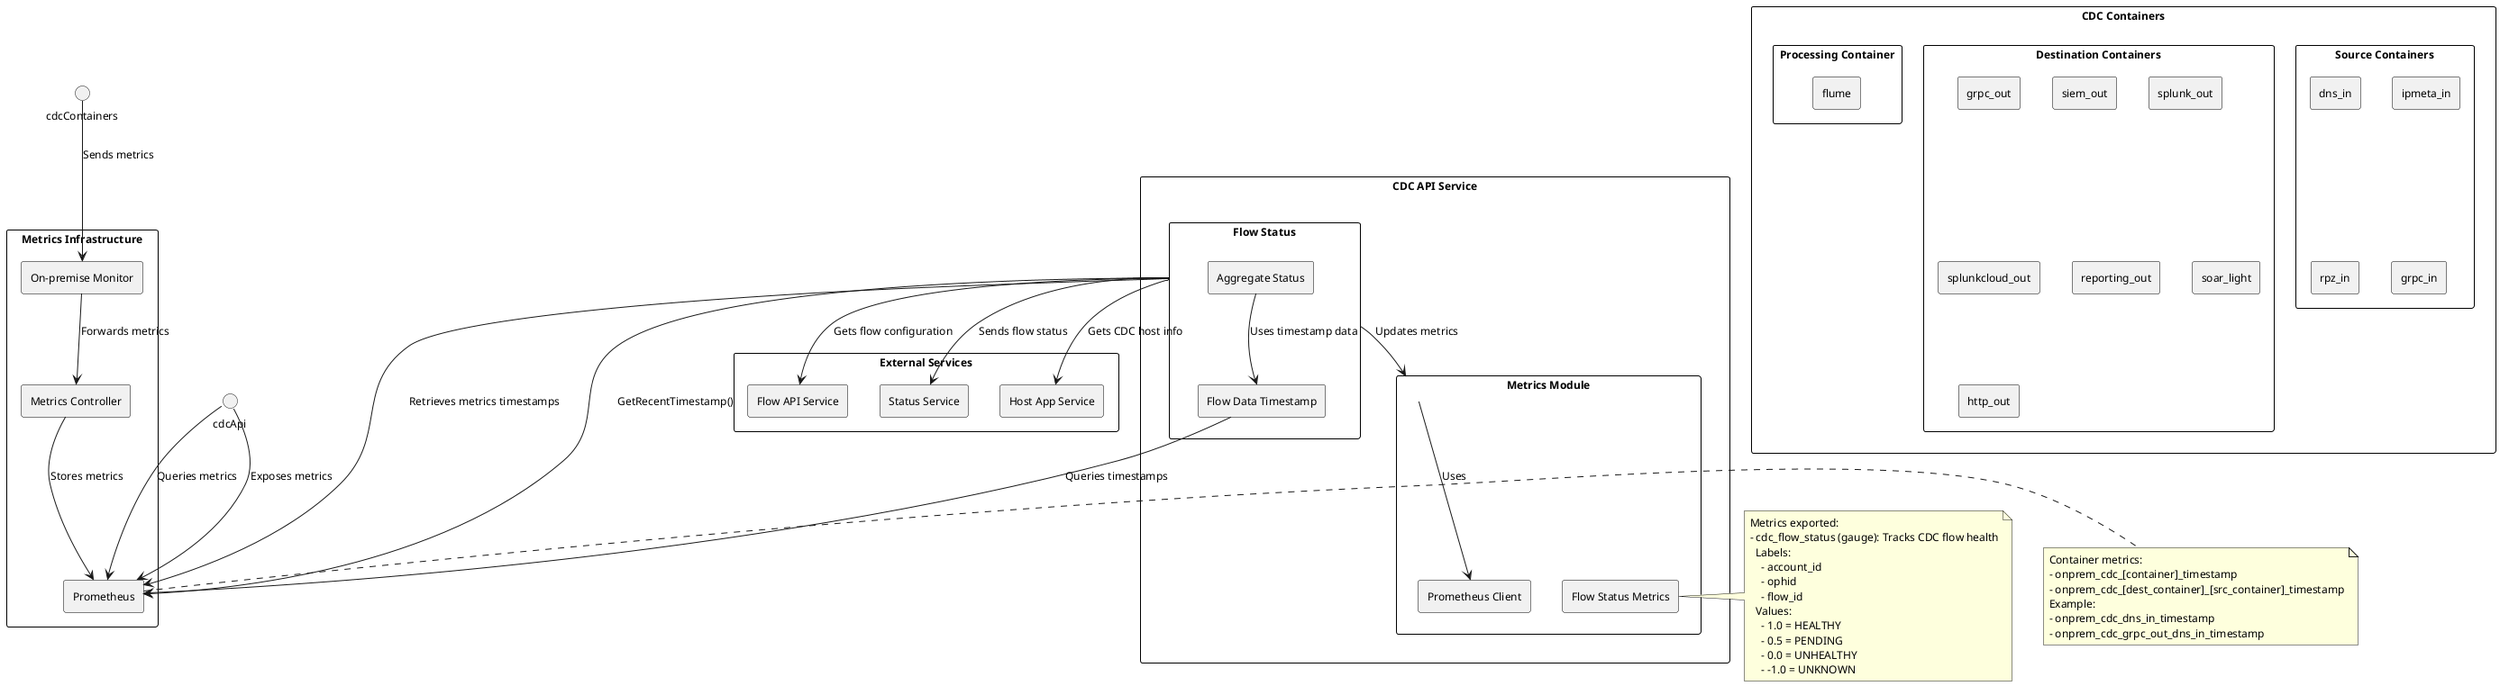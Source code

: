 @startuml Metrics Architecture

' Define styles
skinparam componentStyle rectangle
skinparam monochrome false
skinparam shadowing false
skinparam defaultFontName Arial
skinparam defaultFontSize 12
skinparam classFontStyle bold

' Define component colors
skinparam component {
    BackgroundColor<<CDC>> LightBlue
    BackgroundColor<<External>> LightGray
    BackgroundColor<<Metrics>> LightYellow
    BorderColor Black
}

' Define node types
component "CDC API Service" as cdcApi<<CDC>> {
    component "Metrics Module" as metricsModule {
        component "Flow Status Metrics" as flowStatusMetrics
        component "Prometheus Client" as promClient
    }
    component "Flow Status" as flowStatus {
        component "Flow Data Timestamp" as flowDataTimestamp
        component "Aggregate Status" as aggregateStatus
    }
}

component "CDC Containers" as cdcContainers<<CDC>> {
    component "Source Containers" as sourceContainers {
        component "dns_in" as dnsIn
        component "ipmeta_in" as ipmetaIn
        component "rpz_in" as rpzIn
        component "grpc_in" as grpcIn
    }
    component "Destination Containers" as destContainers {
        component "grpc_out" as grpcOut
        component "siem_out" as siemOut
        component "splunk_out" as splunkOut
        component "splunkcloud_out" as splunkCloudOut
        component "reporting_out" as reportingOut
        component "soar_light" as soarLight
        component "http_out" as httpOut
    }
    component "Processing Container" as processingContainer {
        component "flume" as flume
    }
}

component "Metrics Infrastructure" as metricsInfra<<Metrics>> {
    component "Prometheus" as prometheus
    component "Metrics Controller" as metricsController
    component "On-premise Monitor" as onpremMonitor
}

component "External Services" as externalServices<<External>> {
    component "Status Service" as statusService
    component "Host App Service" as hostAppService
    component "Flow API Service" as flowApiService
}

' Define relationships
cdcApi --> prometheus : Exposes metrics
cdcContainers --> onpremMonitor : Sends metrics
onpremMonitor --> metricsController : Forwards metrics
metricsController --> prometheus : Stores metrics
cdcApi --> prometheus : Queries metrics

flowStatus --> statusService : Sends flow status
flowStatus --> hostAppService : Gets CDC host info
flowStatus --> flowApiService : Gets flow configuration
flowStatus --> prometheus : Retrieves metrics timestamps

' Specific metrics flow
metricsModule --> promClient : Uses
flowStatus --> metricsModule : Updates metrics
flowDataTimestamp --> prometheus : Queries timestamps
aggregateStatus --> flowDataTimestamp : Uses timestamp data

' Conditional flow
flowStatus --> prometheus : "GetRecentTimestamp()"

' Define metric types
note right of flowStatusMetrics
  Metrics exported:
  - cdc_flow_status (gauge): Tracks CDC flow health
    Labels: 
      - account_id
      - ophid 
      - flow_id
    Values:
      - 1.0 = HEALTHY
      - 0.5 = PENDING
      - 0.0 = UNHEALTHY
      - -1.0 = UNKNOWN
endnote

note right of prometheus
  Container metrics:
  - onprem_cdc_[container]_timestamp
  - onprem_cdc_[dest_container]_[src_container]_timestamp
  Example:
  - onprem_cdc_dns_in_timestamp
  - onprem_cdc_grpc_out_dns_in_timestamp
endnote

@enduml
